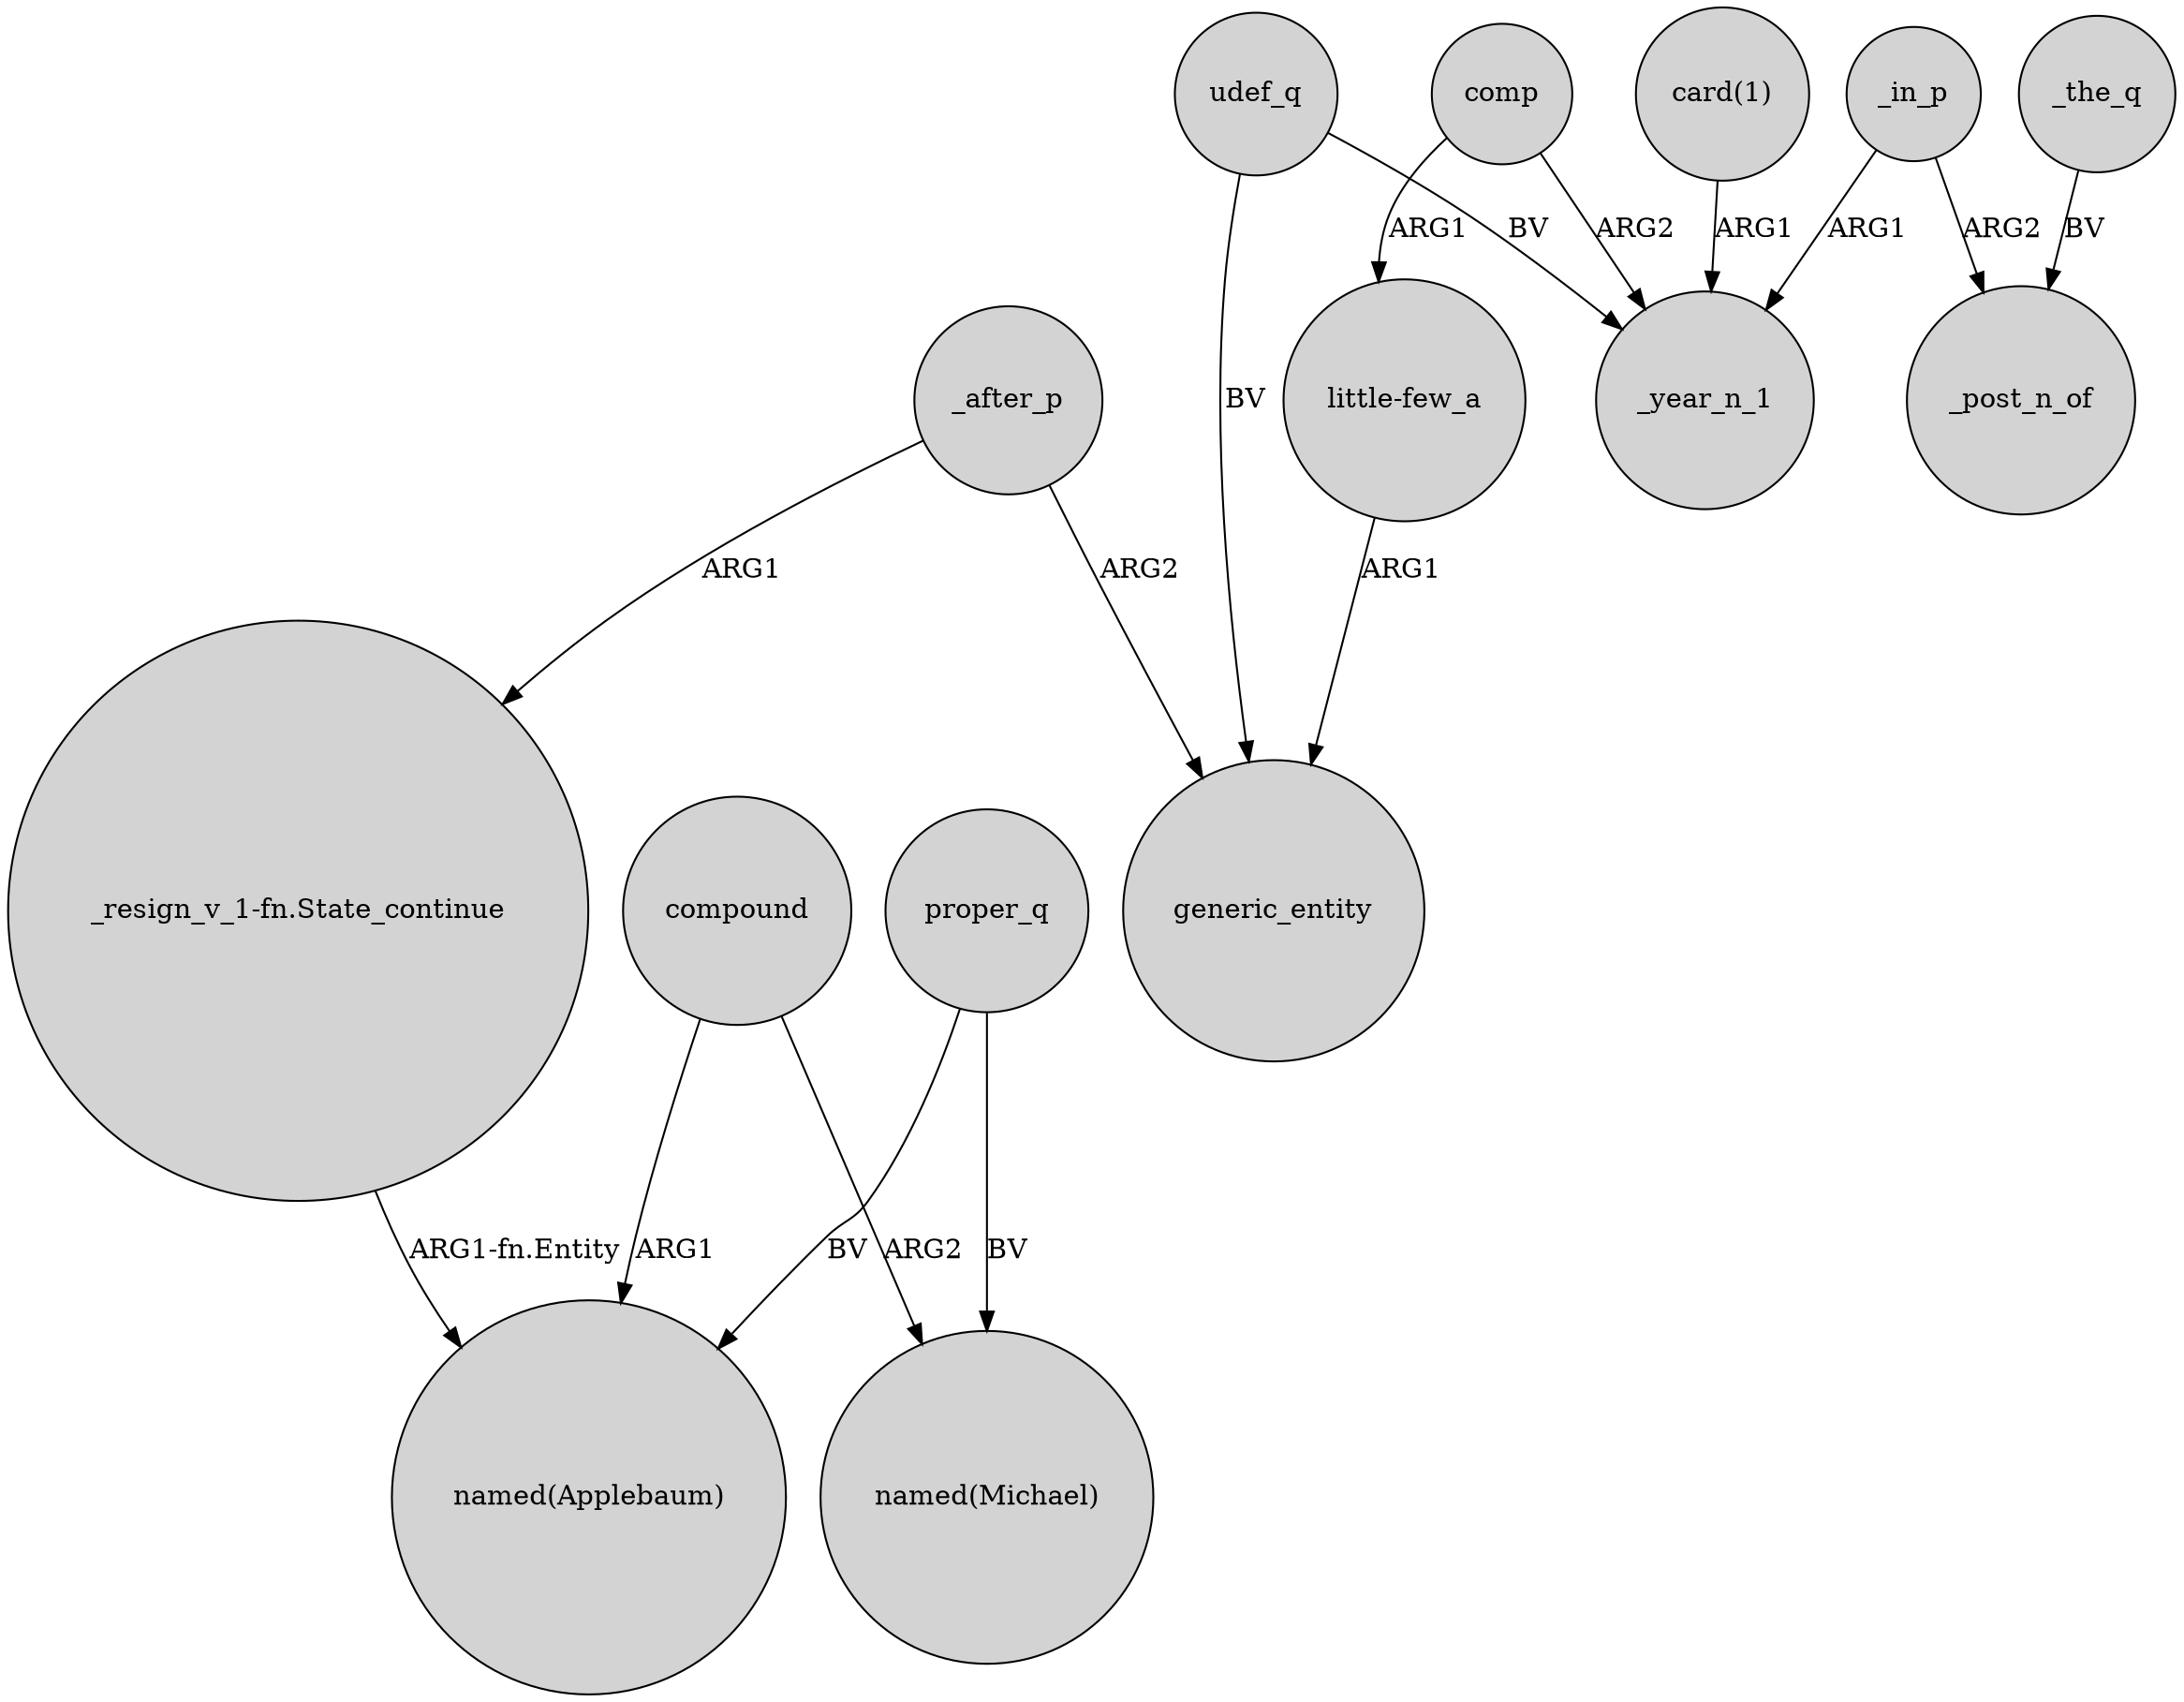 digraph {
	node [shape=circle style=filled]
	compound -> "named(Applebaum)" [label=ARG1]
	udef_q -> _year_n_1 [label=BV]
	_after_p -> generic_entity [label=ARG2]
	compound -> "named(Michael)" [label=ARG2]
	"_resign_v_1-fn.State_continue" -> "named(Applebaum)" [label="ARG1-fn.Entity"]
	_the_q -> _post_n_of [label=BV]
	"little-few_a" -> generic_entity [label=ARG1]
	proper_q -> "named(Michael)" [label=BV]
	udef_q -> generic_entity [label=BV]
	comp -> _year_n_1 [label=ARG2]
	"card(1)" -> _year_n_1 [label=ARG1]
	proper_q -> "named(Applebaum)" [label=BV]
	_after_p -> "_resign_v_1-fn.State_continue" [label=ARG1]
	_in_p -> _post_n_of [label=ARG2]
	comp -> "little-few_a" [label=ARG1]
	_in_p -> _year_n_1 [label=ARG1]
}
